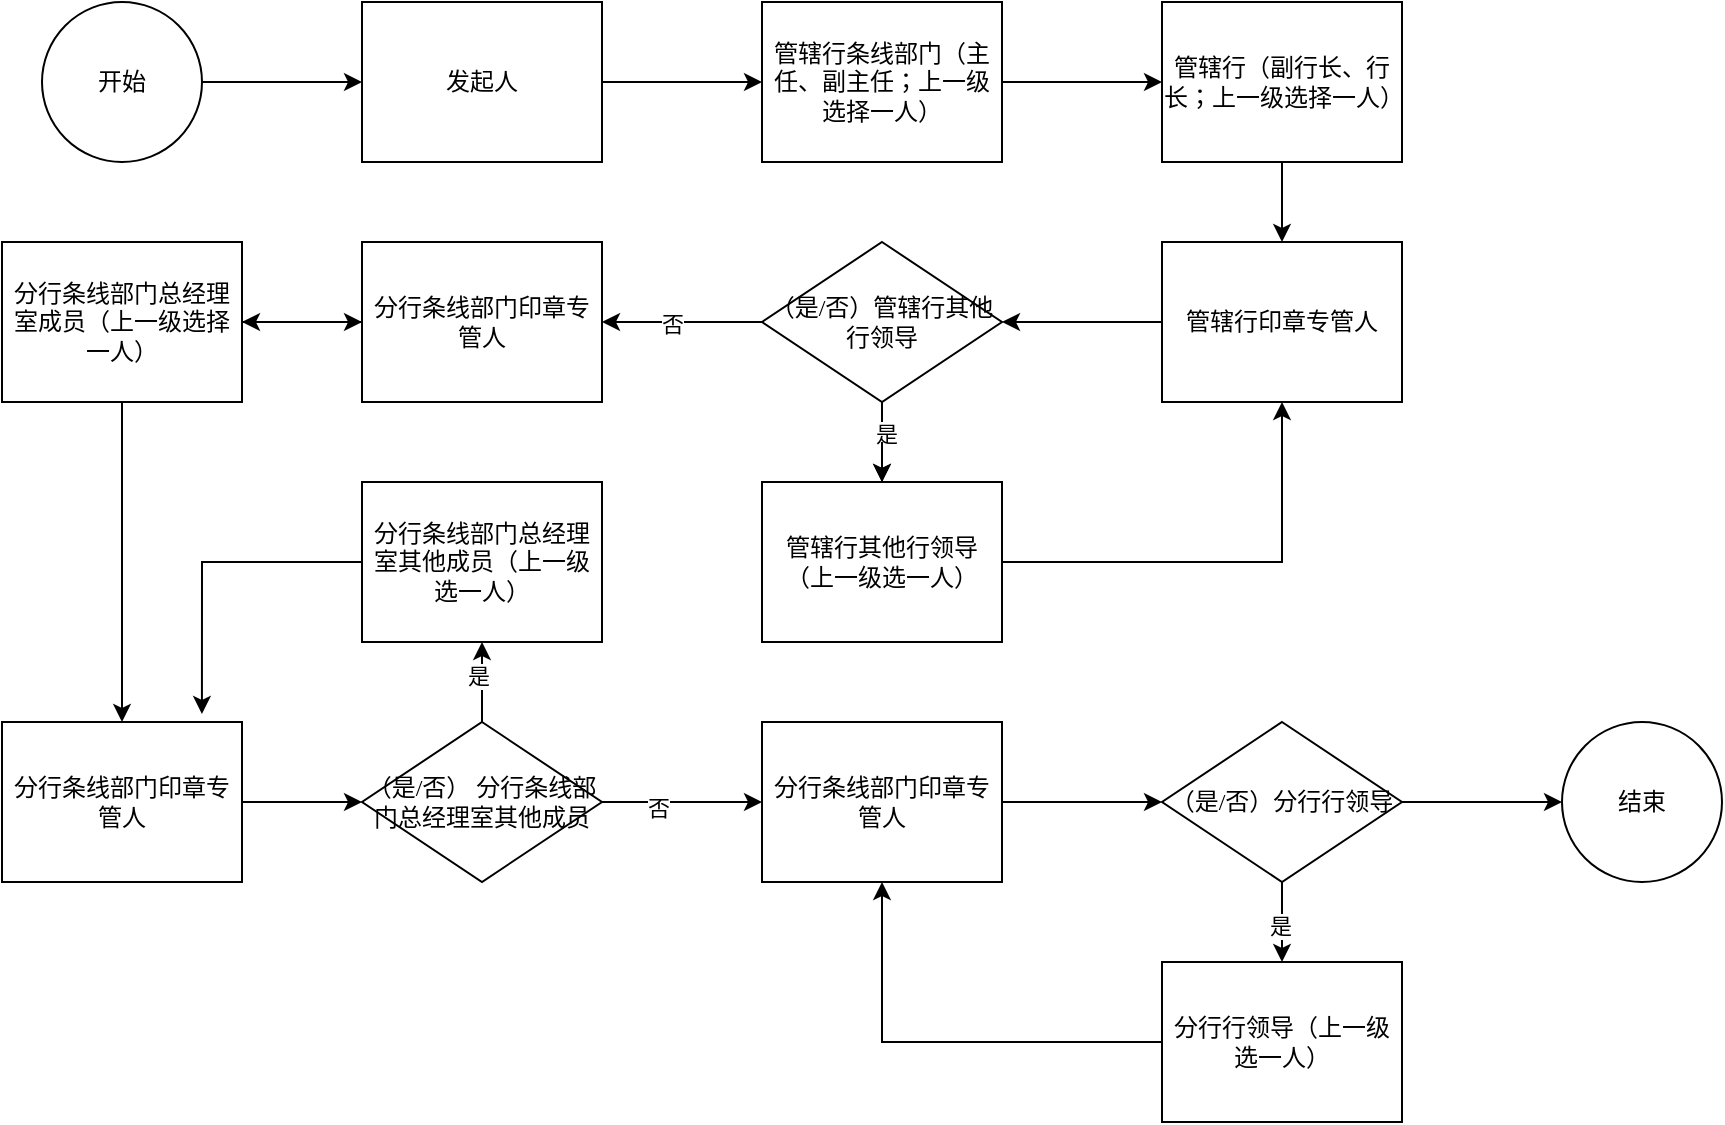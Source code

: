 <mxfile version="22.0.4" type="github">
  <diagram id="C5RBs43oDa-KdzZeNtuy" name="Page-1">
    <mxGraphModel dx="880" dy="446" grid="1" gridSize="10" guides="1" tooltips="1" connect="1" arrows="1" fold="1" page="1" pageScale="1" pageWidth="827" pageHeight="1169" math="0" shadow="0">
      <root>
        <mxCell id="WIyWlLk6GJQsqaUBKTNV-0" />
        <mxCell id="WIyWlLk6GJQsqaUBKTNV-1" parent="WIyWlLk6GJQsqaUBKTNV-0" />
        <mxCell id="ZbH4Q7q5LVhCzutQQjPz-0" value="开始" style="ellipse;whiteSpace=wrap;html=1;aspect=fixed;" parent="WIyWlLk6GJQsqaUBKTNV-1" vertex="1">
          <mxGeometry x="40" y="40" width="80" height="80" as="geometry" />
        </mxCell>
        <mxCell id="ZbH4Q7q5LVhCzutQQjPz-1" value="发起人" style="rounded=0;whiteSpace=wrap;html=1;" parent="WIyWlLk6GJQsqaUBKTNV-1" vertex="1">
          <mxGeometry x="200" y="40" width="120" height="80" as="geometry" />
        </mxCell>
        <mxCell id="ZbH4Q7q5LVhCzutQQjPz-3" value="" style="endArrow=classic;html=1;rounded=0;exitX=1;exitY=0.5;exitDx=0;exitDy=0;" parent="WIyWlLk6GJQsqaUBKTNV-1" source="ZbH4Q7q5LVhCzutQQjPz-0" target="ZbH4Q7q5LVhCzutQQjPz-1" edge="1">
          <mxGeometry width="50" height="50" relative="1" as="geometry">
            <mxPoint x="390" y="260" as="sourcePoint" />
            <mxPoint x="440" y="210" as="targetPoint" />
          </mxGeometry>
        </mxCell>
        <mxCell id="ZbH4Q7q5LVhCzutQQjPz-7" style="edgeStyle=orthogonalEdgeStyle;rounded=0;orthogonalLoop=1;jettySize=auto;html=1;entryX=0;entryY=0.5;entryDx=0;entryDy=0;" parent="WIyWlLk6GJQsqaUBKTNV-1" source="ZbH4Q7q5LVhCzutQQjPz-4" target="ZbH4Q7q5LVhCzutQQjPz-6" edge="1">
          <mxGeometry relative="1" as="geometry" />
        </mxCell>
        <mxCell id="ZbH4Q7q5LVhCzutQQjPz-4" value="&lt;p class=&quot;MsoNormal&quot;&gt;管辖行条线部门（主任、副主任；上一级选择一人）&lt;/p&gt;" style="rounded=0;whiteSpace=wrap;html=1;" parent="WIyWlLk6GJQsqaUBKTNV-1" vertex="1">
          <mxGeometry x="400" y="40" width="120" height="80" as="geometry" />
        </mxCell>
        <mxCell id="ZbH4Q7q5LVhCzutQQjPz-5" value="" style="endArrow=classic;html=1;rounded=0;" parent="WIyWlLk6GJQsqaUBKTNV-1" source="ZbH4Q7q5LVhCzutQQjPz-1" target="ZbH4Q7q5LVhCzutQQjPz-4" edge="1">
          <mxGeometry width="50" height="50" relative="1" as="geometry">
            <mxPoint x="390" y="260" as="sourcePoint" />
            <mxPoint x="440" y="210" as="targetPoint" />
          </mxGeometry>
        </mxCell>
        <mxCell id="ZbH4Q7q5LVhCzutQQjPz-9" style="edgeStyle=orthogonalEdgeStyle;rounded=0;orthogonalLoop=1;jettySize=auto;html=1;entryX=0.5;entryY=0;entryDx=0;entryDy=0;" parent="WIyWlLk6GJQsqaUBKTNV-1" source="ZbH4Q7q5LVhCzutQQjPz-6" target="ZbH4Q7q5LVhCzutQQjPz-8" edge="1">
          <mxGeometry relative="1" as="geometry" />
        </mxCell>
        <mxCell id="ZbH4Q7q5LVhCzutQQjPz-6" value="&lt;p class=&quot;MsoNormal&quot;&gt;管辖行（副行长、行长；上一级选择一人）&lt;/p&gt;" style="rounded=0;whiteSpace=wrap;html=1;" parent="WIyWlLk6GJQsqaUBKTNV-1" vertex="1">
          <mxGeometry x="600" y="40" width="120" height="80" as="geometry" />
        </mxCell>
        <mxCell id="ZbH4Q7q5LVhCzutQQjPz-11" style="edgeStyle=orthogonalEdgeStyle;rounded=0;orthogonalLoop=1;jettySize=auto;html=1;" parent="WIyWlLk6GJQsqaUBKTNV-1" source="ZbH4Q7q5LVhCzutQQjPz-8" target="ZbH4Q7q5LVhCzutQQjPz-10" edge="1">
          <mxGeometry relative="1" as="geometry" />
        </mxCell>
        <mxCell id="ZbH4Q7q5LVhCzutQQjPz-8" value="&lt;p class=&quot;MsoNormal&quot;&gt;&lt;font face=&quot;宋体&quot;&gt;管辖行印章专管人&lt;/font&gt;&lt;/p&gt;" style="rounded=0;whiteSpace=wrap;html=1;" parent="WIyWlLk6GJQsqaUBKTNV-1" vertex="1">
          <mxGeometry x="600" y="160" width="120" height="80" as="geometry" />
        </mxCell>
        <mxCell id="ZbH4Q7q5LVhCzutQQjPz-13" style="edgeStyle=orthogonalEdgeStyle;rounded=0;orthogonalLoop=1;jettySize=auto;html=1;entryX=0.5;entryY=0;entryDx=0;entryDy=0;" parent="WIyWlLk6GJQsqaUBKTNV-1" source="ZbH4Q7q5LVhCzutQQjPz-10" target="ZbH4Q7q5LVhCzutQQjPz-12" edge="1">
          <mxGeometry relative="1" as="geometry" />
        </mxCell>
        <mxCell id="ZbH4Q7q5LVhCzutQQjPz-14" value="是" style="edgeLabel;html=1;align=center;verticalAlign=middle;resizable=0;points=[];" parent="ZbH4Q7q5LVhCzutQQjPz-13" vertex="1" connectable="0">
          <mxGeometry x="-0.225" y="2" relative="1" as="geometry">
            <mxPoint as="offset" />
          </mxGeometry>
        </mxCell>
        <mxCell id="ZbH4Q7q5LVhCzutQQjPz-16" style="edgeStyle=orthogonalEdgeStyle;rounded=0;orthogonalLoop=1;jettySize=auto;html=1;entryX=1;entryY=0.5;entryDx=0;entryDy=0;" parent="WIyWlLk6GJQsqaUBKTNV-1" source="ZbH4Q7q5LVhCzutQQjPz-10" target="ZbH4Q7q5LVhCzutQQjPz-15" edge="1">
          <mxGeometry relative="1" as="geometry" />
        </mxCell>
        <mxCell id="ZbH4Q7q5LVhCzutQQjPz-17" value="否" style="edgeLabel;html=1;align=center;verticalAlign=middle;resizable=0;points=[];" parent="ZbH4Q7q5LVhCzutQQjPz-16" vertex="1" connectable="0">
          <mxGeometry x="0.125" y="1" relative="1" as="geometry">
            <mxPoint as="offset" />
          </mxGeometry>
        </mxCell>
        <mxCell id="ZbH4Q7q5LVhCzutQQjPz-10" value="&lt;p class=&quot;MsoNormal&quot;&gt;&lt;font face=&quot;宋体&quot;&gt;（是&lt;/font&gt;&lt;font face=&quot;宋体&quot;&gt;/否）管辖行其他行领导&lt;/font&gt;&lt;/p&gt;" style="rhombus;whiteSpace=wrap;html=1;" parent="WIyWlLk6GJQsqaUBKTNV-1" vertex="1">
          <mxGeometry x="400" y="160" width="120" height="80" as="geometry" />
        </mxCell>
        <mxCell id="ZbH4Q7q5LVhCzutQQjPz-26" style="edgeStyle=orthogonalEdgeStyle;rounded=0;orthogonalLoop=1;jettySize=auto;html=1;" parent="WIyWlLk6GJQsqaUBKTNV-1" source="ZbH4Q7q5LVhCzutQQjPz-12" edge="1">
          <mxGeometry relative="1" as="geometry">
            <mxPoint x="460" y="280" as="targetPoint" />
          </mxGeometry>
        </mxCell>
        <mxCell id="ZbH4Q7q5LVhCzutQQjPz-40" style="edgeStyle=orthogonalEdgeStyle;rounded=0;orthogonalLoop=1;jettySize=auto;html=1;" parent="WIyWlLk6GJQsqaUBKTNV-1" source="ZbH4Q7q5LVhCzutQQjPz-12" target="ZbH4Q7q5LVhCzutQQjPz-8" edge="1">
          <mxGeometry relative="1" as="geometry" />
        </mxCell>
        <mxCell id="ZbH4Q7q5LVhCzutQQjPz-12" value="&lt;p class=&quot;MsoNormal&quot;&gt;管辖行其他行领导（上一级选一人）&lt;br&gt;&lt;/p&gt;" style="rounded=0;whiteSpace=wrap;html=1;" parent="WIyWlLk6GJQsqaUBKTNV-1" vertex="1">
          <mxGeometry x="400" y="280" width="120" height="80" as="geometry" />
        </mxCell>
        <mxCell id="mxg2RVdHT4OftnU_LIn5-3" style="edgeStyle=orthogonalEdgeStyle;rounded=0;orthogonalLoop=1;jettySize=auto;html=1;entryX=1;entryY=0.5;entryDx=0;entryDy=0;" edge="1" parent="WIyWlLk6GJQsqaUBKTNV-1" source="ZbH4Q7q5LVhCzutQQjPz-15" target="ZbH4Q7q5LVhCzutQQjPz-41">
          <mxGeometry relative="1" as="geometry">
            <Array as="points">
              <mxPoint x="160" y="200" />
              <mxPoint x="160" y="200" />
            </Array>
          </mxGeometry>
        </mxCell>
        <mxCell id="ZbH4Q7q5LVhCzutQQjPz-15" value="&lt;p class=&quot;MsoNormal&quot;&gt;&lt;font face=&quot;宋体&quot;&gt;分行条线部门印章专管人&lt;/font&gt;&lt;/p&gt;" style="rounded=0;whiteSpace=wrap;html=1;" parent="WIyWlLk6GJQsqaUBKTNV-1" vertex="1">
          <mxGeometry x="200" y="160" width="120" height="80" as="geometry" />
        </mxCell>
        <mxCell id="mxg2RVdHT4OftnU_LIn5-14" style="edgeStyle=orthogonalEdgeStyle;rounded=0;orthogonalLoop=1;jettySize=auto;html=1;entryX=0;entryY=0.5;entryDx=0;entryDy=0;" edge="1" parent="WIyWlLk6GJQsqaUBKTNV-1" source="ZbH4Q7q5LVhCzutQQjPz-18" target="mxg2RVdHT4OftnU_LIn5-24">
          <mxGeometry relative="1" as="geometry" />
        </mxCell>
        <mxCell id="mxg2RVdHT4OftnU_LIn5-15" value="否" style="edgeLabel;html=1;align=center;verticalAlign=middle;resizable=0;points=[];" vertex="1" connectable="0" parent="mxg2RVdHT4OftnU_LIn5-14">
          <mxGeometry x="-0.3" y="-3" relative="1" as="geometry">
            <mxPoint as="offset" />
          </mxGeometry>
        </mxCell>
        <mxCell id="mxg2RVdHT4OftnU_LIn5-20" style="edgeStyle=orthogonalEdgeStyle;rounded=0;orthogonalLoop=1;jettySize=auto;html=1;entryX=0.5;entryY=1;entryDx=0;entryDy=0;" edge="1" parent="WIyWlLk6GJQsqaUBKTNV-1" source="ZbH4Q7q5LVhCzutQQjPz-18" target="ZbH4Q7q5LVhCzutQQjPz-23">
          <mxGeometry relative="1" as="geometry" />
        </mxCell>
        <mxCell id="mxg2RVdHT4OftnU_LIn5-21" value="是" style="edgeLabel;html=1;align=center;verticalAlign=middle;resizable=0;points=[];" vertex="1" connectable="0" parent="mxg2RVdHT4OftnU_LIn5-20">
          <mxGeometry x="0.15" y="2" relative="1" as="geometry">
            <mxPoint as="offset" />
          </mxGeometry>
        </mxCell>
        <mxCell id="ZbH4Q7q5LVhCzutQQjPz-18" value="&lt;p class=&quot;MsoNormal&quot;&gt;&lt;font face=&quot;宋体&quot;&gt;（是&lt;/font&gt;&lt;font face=&quot;宋体&quot;&gt;/否） 分行条线部门总经理室其他成员&lt;/font&gt;&lt;/p&gt;" style="rhombus;whiteSpace=wrap;html=1;" parent="WIyWlLk6GJQsqaUBKTNV-1" vertex="1">
          <mxGeometry x="200" y="400" width="120" height="80" as="geometry" />
        </mxCell>
        <mxCell id="ZbH4Q7q5LVhCzutQQjPz-23" value="&lt;p class=&quot;MsoNormal&quot;&gt;分行条线部门总经理室其他成员（上一级选一人）&lt;/p&gt;" style="rounded=0;whiteSpace=wrap;html=1;" parent="WIyWlLk6GJQsqaUBKTNV-1" vertex="1">
          <mxGeometry x="200" y="280" width="120" height="80" as="geometry" />
        </mxCell>
        <mxCell id="mxg2RVdHT4OftnU_LIn5-29" style="edgeStyle=orthogonalEdgeStyle;rounded=0;orthogonalLoop=1;jettySize=auto;html=1;entryX=0.5;entryY=1;entryDx=0;entryDy=0;" edge="1" parent="WIyWlLk6GJQsqaUBKTNV-1" source="ZbH4Q7q5LVhCzutQQjPz-33" target="mxg2RVdHT4OftnU_LIn5-24">
          <mxGeometry relative="1" as="geometry" />
        </mxCell>
        <mxCell id="ZbH4Q7q5LVhCzutQQjPz-33" value="分行行领导（上一级选一人）" style="rounded=0;whiteSpace=wrap;html=1;" parent="WIyWlLk6GJQsqaUBKTNV-1" vertex="1">
          <mxGeometry x="600" y="520" width="120" height="80" as="geometry" />
        </mxCell>
        <mxCell id="ZbH4Q7q5LVhCzutQQjPz-36" value="结束" style="ellipse;whiteSpace=wrap;html=1;aspect=fixed;" parent="WIyWlLk6GJQsqaUBKTNV-1" vertex="1">
          <mxGeometry x="800" y="400" width="80" height="80" as="geometry" />
        </mxCell>
        <mxCell id="mxg2RVdHT4OftnU_LIn5-4" style="edgeStyle=orthogonalEdgeStyle;rounded=0;orthogonalLoop=1;jettySize=auto;html=1;exitX=1;exitY=0.5;exitDx=0;exitDy=0;" edge="1" parent="WIyWlLk6GJQsqaUBKTNV-1" source="ZbH4Q7q5LVhCzutQQjPz-41">
          <mxGeometry relative="1" as="geometry">
            <mxPoint x="200" y="200" as="targetPoint" />
          </mxGeometry>
        </mxCell>
        <mxCell id="mxg2RVdHT4OftnU_LIn5-10" style="edgeStyle=orthogonalEdgeStyle;rounded=0;orthogonalLoop=1;jettySize=auto;html=1;entryX=0.5;entryY=0;entryDx=0;entryDy=0;" edge="1" parent="WIyWlLk6GJQsqaUBKTNV-1" source="ZbH4Q7q5LVhCzutQQjPz-41" target="mxg2RVdHT4OftnU_LIn5-7">
          <mxGeometry relative="1" as="geometry" />
        </mxCell>
        <mxCell id="ZbH4Q7q5LVhCzutQQjPz-41" value="&lt;p class=&quot;MsoNormal&quot;&gt;分行条线部门总经理室成员（上一级选择一人）&lt;br&gt;&lt;/p&gt;" style="rounded=0;whiteSpace=wrap;html=1;" parent="WIyWlLk6GJQsqaUBKTNV-1" vertex="1">
          <mxGeometry x="20" y="160" width="120" height="80" as="geometry" />
        </mxCell>
        <mxCell id="mxg2RVdHT4OftnU_LIn5-25" style="edgeStyle=orthogonalEdgeStyle;rounded=0;orthogonalLoop=1;jettySize=auto;html=1;entryX=0;entryY=0.5;entryDx=0;entryDy=0;" edge="1" parent="WIyWlLk6GJQsqaUBKTNV-1" source="ZbH4Q7q5LVhCzutQQjPz-44" target="ZbH4Q7q5LVhCzutQQjPz-36">
          <mxGeometry relative="1" as="geometry" />
        </mxCell>
        <mxCell id="mxg2RVdHT4OftnU_LIn5-27" style="edgeStyle=orthogonalEdgeStyle;rounded=0;orthogonalLoop=1;jettySize=auto;html=1;entryX=0.5;entryY=0;entryDx=0;entryDy=0;" edge="1" parent="WIyWlLk6GJQsqaUBKTNV-1" source="ZbH4Q7q5LVhCzutQQjPz-44" target="ZbH4Q7q5LVhCzutQQjPz-33">
          <mxGeometry relative="1" as="geometry" />
        </mxCell>
        <mxCell id="mxg2RVdHT4OftnU_LIn5-28" value="是" style="edgeLabel;html=1;align=center;verticalAlign=middle;resizable=0;points=[];" vertex="1" connectable="0" parent="mxg2RVdHT4OftnU_LIn5-27">
          <mxGeometry x="0.1" y="-1" relative="1" as="geometry">
            <mxPoint as="offset" />
          </mxGeometry>
        </mxCell>
        <mxCell id="ZbH4Q7q5LVhCzutQQjPz-44" value="&lt;p class=&quot;MsoNormal&quot;&gt;&lt;font face=&quot;宋体&quot;&gt;（是&lt;/font&gt;&lt;font face=&quot;宋体&quot;&gt;/否）分行行领导&lt;/font&gt;&lt;/p&gt;" style="rhombus;whiteSpace=wrap;html=1;" parent="WIyWlLk6GJQsqaUBKTNV-1" vertex="1">
          <mxGeometry x="600" y="400" width="120" height="80" as="geometry" />
        </mxCell>
        <mxCell id="mxg2RVdHT4OftnU_LIn5-9" style="edgeStyle=orthogonalEdgeStyle;rounded=0;orthogonalLoop=1;jettySize=auto;html=1;" edge="1" parent="WIyWlLk6GJQsqaUBKTNV-1" source="mxg2RVdHT4OftnU_LIn5-7" target="ZbH4Q7q5LVhCzutQQjPz-18">
          <mxGeometry relative="1" as="geometry" />
        </mxCell>
        <mxCell id="mxg2RVdHT4OftnU_LIn5-7" value="&lt;p class=&quot;MsoNormal&quot;&gt;&lt;font face=&quot;宋体&quot;&gt;分行条线部门印章专管人&lt;/font&gt;&lt;/p&gt;" style="rounded=0;whiteSpace=wrap;html=1;" vertex="1" parent="WIyWlLk6GJQsqaUBKTNV-1">
          <mxGeometry x="20" y="400" width="120" height="80" as="geometry" />
        </mxCell>
        <mxCell id="mxg2RVdHT4OftnU_LIn5-22" style="edgeStyle=orthogonalEdgeStyle;rounded=0;orthogonalLoop=1;jettySize=auto;html=1;entryX=0.833;entryY=-0.05;entryDx=0;entryDy=0;entryPerimeter=0;" edge="1" parent="WIyWlLk6GJQsqaUBKTNV-1" source="ZbH4Q7q5LVhCzutQQjPz-23" target="mxg2RVdHT4OftnU_LIn5-7">
          <mxGeometry relative="1" as="geometry" />
        </mxCell>
        <mxCell id="mxg2RVdHT4OftnU_LIn5-26" style="edgeStyle=orthogonalEdgeStyle;rounded=0;orthogonalLoop=1;jettySize=auto;html=1;entryX=0;entryY=0.5;entryDx=0;entryDy=0;" edge="1" parent="WIyWlLk6GJQsqaUBKTNV-1" source="mxg2RVdHT4OftnU_LIn5-24" target="ZbH4Q7q5LVhCzutQQjPz-44">
          <mxGeometry relative="1" as="geometry" />
        </mxCell>
        <mxCell id="mxg2RVdHT4OftnU_LIn5-24" value="&lt;p class=&quot;MsoNormal&quot;&gt;&lt;font face=&quot;宋体&quot;&gt;分行条线部门印章专管人&lt;/font&gt;&lt;/p&gt;" style="rounded=0;whiteSpace=wrap;html=1;" vertex="1" parent="WIyWlLk6GJQsqaUBKTNV-1">
          <mxGeometry x="400" y="400" width="120" height="80" as="geometry" />
        </mxCell>
      </root>
    </mxGraphModel>
  </diagram>
</mxfile>
